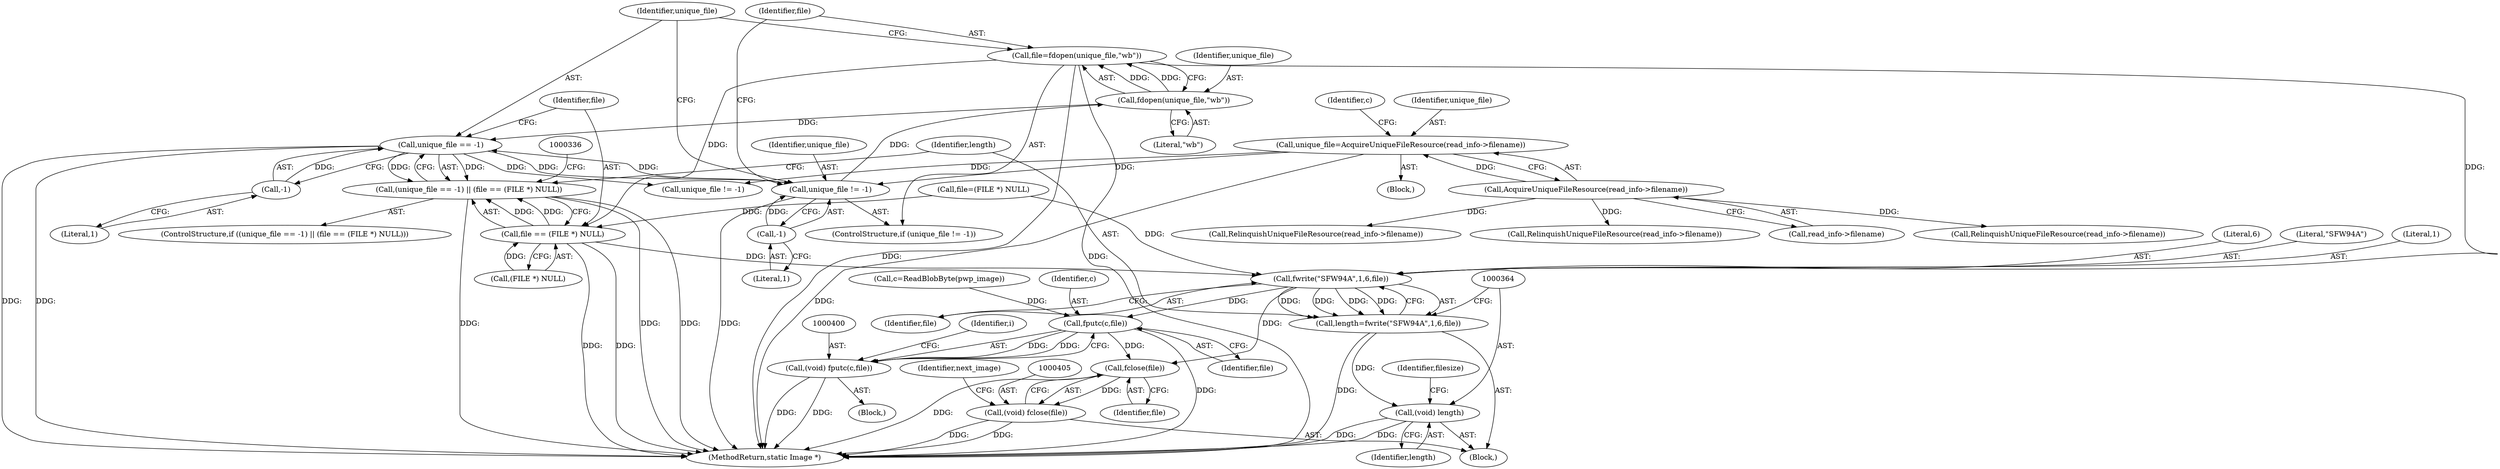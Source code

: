 digraph "0_ImageMagick_ecc03a2518c2b7dd375fde3a040fdae0bdf6a521@API" {
"1000318" [label="(Call,file=fdopen(unique_file,\"wb\"))"];
"1000320" [label="(Call,fdopen(unique_file,\"wb\"))"];
"1000314" [label="(Call,unique_file != -1)"];
"1000325" [label="(Call,unique_file == -1)"];
"1000327" [label="(Call,-1)"];
"1000224" [label="(Call,unique_file=AcquireUniqueFileResource(read_info->filename))"];
"1000226" [label="(Call,AcquireUniqueFileResource(read_info->filename))"];
"1000316" [label="(Call,-1)"];
"1000329" [label="(Call,file == (FILE *) NULL)"];
"1000324" [label="(Call,(unique_file == -1) || (file == (FILE *) NULL))"];
"1000358" [label="(Call,fwrite(\"SFW94A\",1,6,file))"];
"1000356" [label="(Call,length=fwrite(\"SFW94A\",1,6,file))"];
"1000363" [label="(Call,(void) length)"];
"1000401" [label="(Call,fputc(c,file))"];
"1000399" [label="(Call,(void) fputc(c,file))"];
"1000406" [label="(Call,fclose(file))"];
"1000404" [label="(Call,(void) fclose(file))"];
"1000224" [label="(Call,unique_file=AcquireUniqueFileResource(read_info->filename))"];
"1000227" [label="(Call,read_info->filename)"];
"1000361" [label="(Literal,6)"];
"1000330" [label="(Identifier,file)"];
"1000409" [label="(Identifier,next_image)"];
"1000226" [label="(Call,AcquireUniqueFileResource(read_info->filename))"];
"1000359" [label="(Literal,\"SFW94A\")"];
"1000321" [label="(Identifier,unique_file)"];
"1000329" [label="(Call,file == (FILE *) NULL)"];
"1000524" [label="(Call,RelinquishUniqueFileResource(read_info->filename))"];
"1000313" [label="(ControlStructure,if (unique_file != -1))"];
"1000324" [label="(Call,(unique_file == -1) || (file == (FILE *) NULL))"];
"1000367" [label="(Identifier,filesize)"];
"1000406" [label="(Call,fclose(file))"];
"1000314" [label="(Call,unique_file != -1)"];
"1000399" [label="(Call,(void) fputc(c,file))"];
"1000514" [label="(Call,unique_file != -1)"];
"1000337" [label="(Call,RelinquishUniqueFileResource(read_info->filename))"];
"1000357" [label="(Identifier,length)"];
"1000315" [label="(Identifier,unique_file)"];
"1000327" [label="(Call,-1)"];
"1000234" [label="(Identifier,c)"];
"1000395" [label="(Call,c=ReadBlobByte(pwp_image))"];
"1000402" [label="(Identifier,c)"];
"1000566" [label="(MethodReturn,static Image *)"];
"1000328" [label="(Literal,1)"];
"1000318" [label="(Call,file=fdopen(unique_file,\"wb\"))"];
"1000363" [label="(Call,(void) length)"];
"1000301" [label="(Call,RelinquishUniqueFileResource(read_info->filename))"];
"1000407" [label="(Identifier,file)"];
"1000106" [label="(Block,)"];
"1000356" [label="(Call,length=fwrite(\"SFW94A\",1,6,file))"];
"1000358" [label="(Call,fwrite(\"SFW94A\",1,6,file))"];
"1000231" [label="(Block,)"];
"1000323" [label="(ControlStructure,if ((unique_file == -1) || (file == (FILE *) NULL)))"];
"1000326" [label="(Identifier,unique_file)"];
"1000319" [label="(Identifier,file)"];
"1000331" [label="(Call,(FILE *) NULL)"];
"1000362" [label="(Identifier,file)"];
"1000325" [label="(Call,unique_file == -1)"];
"1000365" [label="(Identifier,length)"];
"1000225" [label="(Identifier,unique_file)"];
"1000317" [label="(Literal,1)"];
"1000308" [label="(Call,file=(FILE *) NULL)"];
"1000360" [label="(Literal,1)"];
"1000401" [label="(Call,fputc(c,file))"];
"1000394" [label="(Block,)"];
"1000393" [label="(Identifier,i)"];
"1000322" [label="(Literal,\"wb\")"];
"1000404" [label="(Call,(void) fclose(file))"];
"1000316" [label="(Call,-1)"];
"1000403" [label="(Identifier,file)"];
"1000320" [label="(Call,fdopen(unique_file,\"wb\"))"];
"1000318" -> "1000313"  [label="AST: "];
"1000318" -> "1000320"  [label="CFG: "];
"1000319" -> "1000318"  [label="AST: "];
"1000320" -> "1000318"  [label="AST: "];
"1000326" -> "1000318"  [label="CFG: "];
"1000318" -> "1000566"  [label="DDG: "];
"1000318" -> "1000566"  [label="DDG: "];
"1000320" -> "1000318"  [label="DDG: "];
"1000320" -> "1000318"  [label="DDG: "];
"1000318" -> "1000329"  [label="DDG: "];
"1000318" -> "1000358"  [label="DDG: "];
"1000320" -> "1000322"  [label="CFG: "];
"1000321" -> "1000320"  [label="AST: "];
"1000322" -> "1000320"  [label="AST: "];
"1000314" -> "1000320"  [label="DDG: "];
"1000320" -> "1000325"  [label="DDG: "];
"1000314" -> "1000313"  [label="AST: "];
"1000314" -> "1000316"  [label="CFG: "];
"1000315" -> "1000314"  [label="AST: "];
"1000316" -> "1000314"  [label="AST: "];
"1000319" -> "1000314"  [label="CFG: "];
"1000326" -> "1000314"  [label="CFG: "];
"1000314" -> "1000566"  [label="DDG: "];
"1000325" -> "1000314"  [label="DDG: "];
"1000224" -> "1000314"  [label="DDG: "];
"1000316" -> "1000314"  [label="DDG: "];
"1000314" -> "1000325"  [label="DDG: "];
"1000325" -> "1000324"  [label="AST: "];
"1000325" -> "1000327"  [label="CFG: "];
"1000326" -> "1000325"  [label="AST: "];
"1000327" -> "1000325"  [label="AST: "];
"1000330" -> "1000325"  [label="CFG: "];
"1000324" -> "1000325"  [label="CFG: "];
"1000325" -> "1000566"  [label="DDG: "];
"1000325" -> "1000566"  [label="DDG: "];
"1000325" -> "1000324"  [label="DDG: "];
"1000325" -> "1000324"  [label="DDG: "];
"1000327" -> "1000325"  [label="DDG: "];
"1000325" -> "1000514"  [label="DDG: "];
"1000327" -> "1000328"  [label="CFG: "];
"1000328" -> "1000327"  [label="AST: "];
"1000224" -> "1000106"  [label="AST: "];
"1000224" -> "1000226"  [label="CFG: "];
"1000225" -> "1000224"  [label="AST: "];
"1000226" -> "1000224"  [label="AST: "];
"1000234" -> "1000224"  [label="CFG: "];
"1000224" -> "1000566"  [label="DDG: "];
"1000226" -> "1000224"  [label="DDG: "];
"1000224" -> "1000514"  [label="DDG: "];
"1000226" -> "1000227"  [label="CFG: "];
"1000227" -> "1000226"  [label="AST: "];
"1000226" -> "1000301"  [label="DDG: "];
"1000226" -> "1000337"  [label="DDG: "];
"1000226" -> "1000524"  [label="DDG: "];
"1000316" -> "1000317"  [label="CFG: "];
"1000317" -> "1000316"  [label="AST: "];
"1000329" -> "1000324"  [label="AST: "];
"1000329" -> "1000331"  [label="CFG: "];
"1000330" -> "1000329"  [label="AST: "];
"1000331" -> "1000329"  [label="AST: "];
"1000324" -> "1000329"  [label="CFG: "];
"1000329" -> "1000566"  [label="DDG: "];
"1000329" -> "1000566"  [label="DDG: "];
"1000329" -> "1000324"  [label="DDG: "];
"1000329" -> "1000324"  [label="DDG: "];
"1000308" -> "1000329"  [label="DDG: "];
"1000331" -> "1000329"  [label="DDG: "];
"1000329" -> "1000358"  [label="DDG: "];
"1000324" -> "1000323"  [label="AST: "];
"1000336" -> "1000324"  [label="CFG: "];
"1000357" -> "1000324"  [label="CFG: "];
"1000324" -> "1000566"  [label="DDG: "];
"1000324" -> "1000566"  [label="DDG: "];
"1000324" -> "1000566"  [label="DDG: "];
"1000358" -> "1000356"  [label="AST: "];
"1000358" -> "1000362"  [label="CFG: "];
"1000359" -> "1000358"  [label="AST: "];
"1000360" -> "1000358"  [label="AST: "];
"1000361" -> "1000358"  [label="AST: "];
"1000362" -> "1000358"  [label="AST: "];
"1000356" -> "1000358"  [label="CFG: "];
"1000358" -> "1000356"  [label="DDG: "];
"1000358" -> "1000356"  [label="DDG: "];
"1000358" -> "1000356"  [label="DDG: "];
"1000358" -> "1000356"  [label="DDG: "];
"1000308" -> "1000358"  [label="DDG: "];
"1000358" -> "1000401"  [label="DDG: "];
"1000358" -> "1000406"  [label="DDG: "];
"1000356" -> "1000231"  [label="AST: "];
"1000357" -> "1000356"  [label="AST: "];
"1000364" -> "1000356"  [label="CFG: "];
"1000356" -> "1000566"  [label="DDG: "];
"1000356" -> "1000363"  [label="DDG: "];
"1000363" -> "1000231"  [label="AST: "];
"1000363" -> "1000365"  [label="CFG: "];
"1000364" -> "1000363"  [label="AST: "];
"1000365" -> "1000363"  [label="AST: "];
"1000367" -> "1000363"  [label="CFG: "];
"1000363" -> "1000566"  [label="DDG: "];
"1000363" -> "1000566"  [label="DDG: "];
"1000401" -> "1000399"  [label="AST: "];
"1000401" -> "1000403"  [label="CFG: "];
"1000402" -> "1000401"  [label="AST: "];
"1000403" -> "1000401"  [label="AST: "];
"1000399" -> "1000401"  [label="CFG: "];
"1000401" -> "1000566"  [label="DDG: "];
"1000401" -> "1000399"  [label="DDG: "];
"1000401" -> "1000399"  [label="DDG: "];
"1000395" -> "1000401"  [label="DDG: "];
"1000401" -> "1000406"  [label="DDG: "];
"1000399" -> "1000394"  [label="AST: "];
"1000400" -> "1000399"  [label="AST: "];
"1000393" -> "1000399"  [label="CFG: "];
"1000399" -> "1000566"  [label="DDG: "];
"1000399" -> "1000566"  [label="DDG: "];
"1000406" -> "1000404"  [label="AST: "];
"1000406" -> "1000407"  [label="CFG: "];
"1000407" -> "1000406"  [label="AST: "];
"1000404" -> "1000406"  [label="CFG: "];
"1000406" -> "1000566"  [label="DDG: "];
"1000406" -> "1000404"  [label="DDG: "];
"1000404" -> "1000231"  [label="AST: "];
"1000405" -> "1000404"  [label="AST: "];
"1000409" -> "1000404"  [label="CFG: "];
"1000404" -> "1000566"  [label="DDG: "];
"1000404" -> "1000566"  [label="DDG: "];
}

